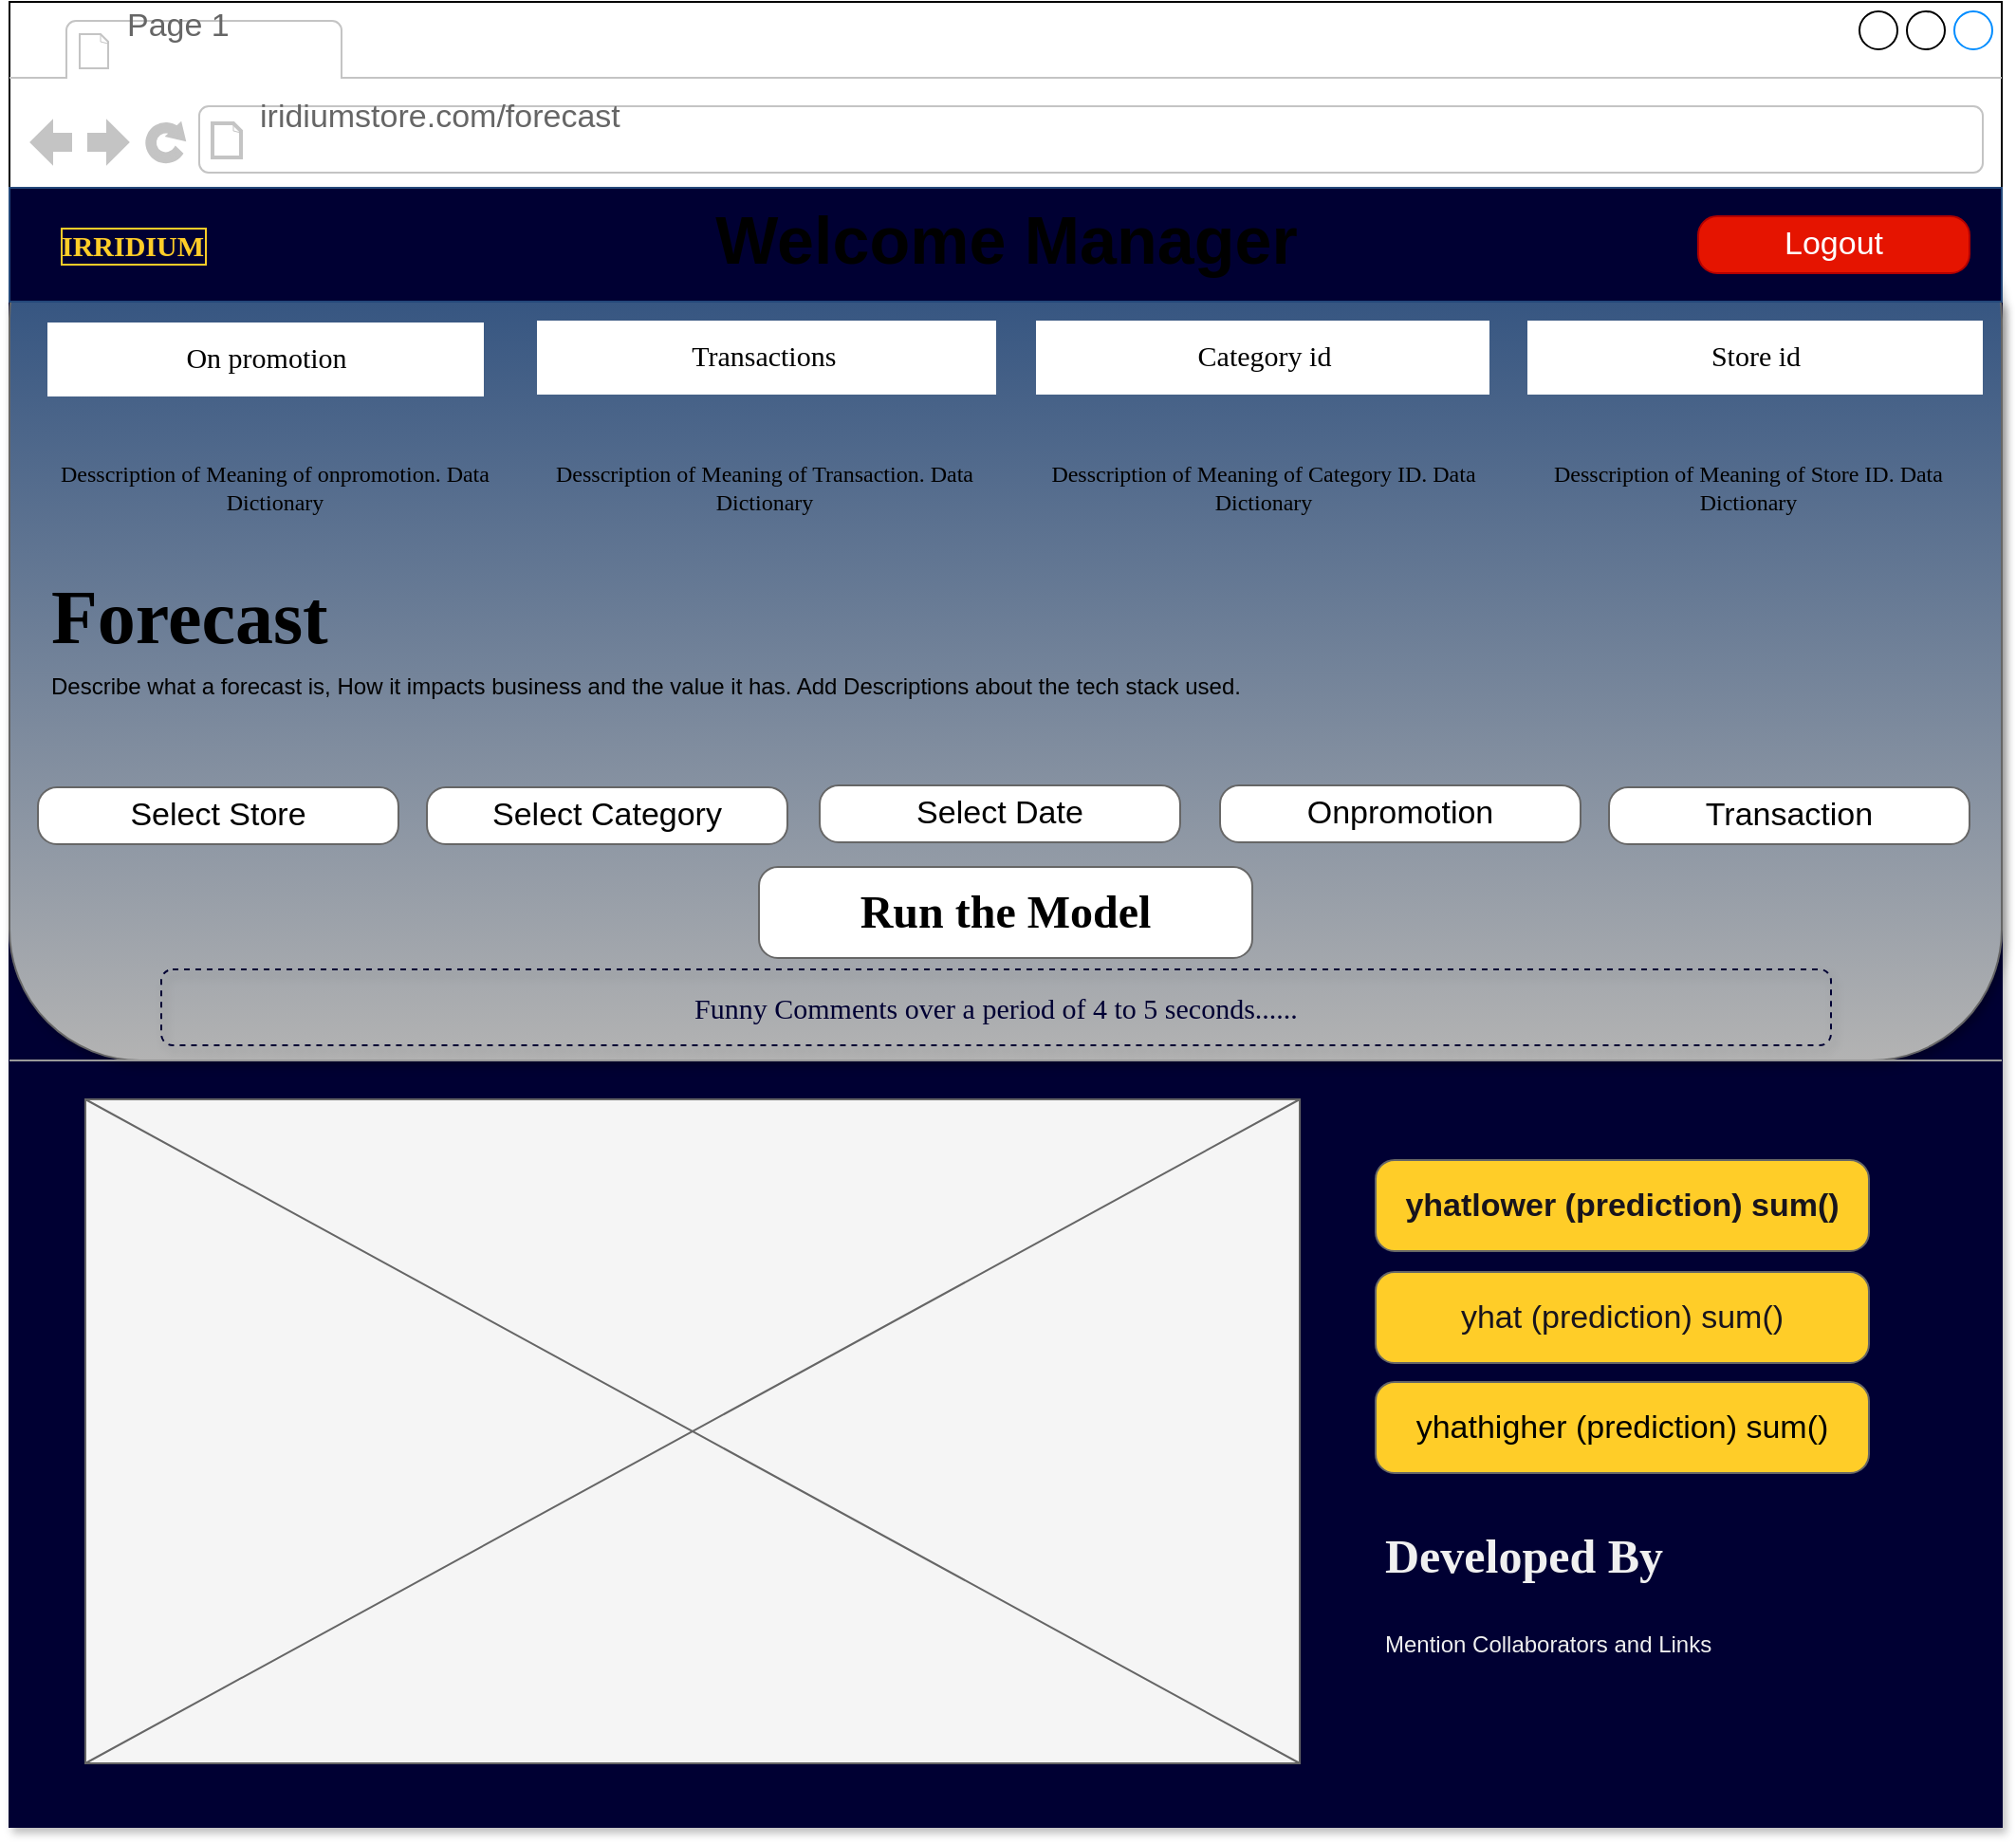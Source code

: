 <mxfile pages="2">
    <diagram name="Page-1" id="2cc2dc42-3aac-f2a9-1cec-7a8b7cbee084">
        <mxGraphModel dx="1264" dy="2205" grid="1" gridSize="10" guides="1" tooltips="1" connect="1" arrows="1" fold="1" page="1" pageScale="1" pageWidth="1100" pageHeight="850" background="#ffffff" math="0" shadow="0">
            <root>
                <mxCell id="0"/>
                <mxCell id="1" parent="0"/>
                <mxCell id="7026571954dc6520-1" value="" style="strokeWidth=1;shadow=0;dashed=0;align=center;html=1;shape=mxgraph.mockup.containers.browserWindow;rSize=0;mainText=,;recursiveResize=0;rounded=0;labelBackgroundColor=none;fontFamily=Verdana;fontSize=12;fillColor=default;fillStyle=auto;aspect=fixed;" parent="1" vertex="1">
                    <mxGeometry x="25" y="-906" width="1050" height="962" as="geometry"/>
                </mxCell>
                <mxCell id="7" value="" style="rounded=0;whiteSpace=wrap;html=1;shadow=1;fillStyle=auto;strokeColor=#000033;fontFamily=Verdana;fontSize=24;fontColor=#000000;fillColor=#000033;gradientColor=none;" parent="7026571954dc6520-1" vertex="1">
                    <mxGeometry y="158" width="1050" height="804" as="geometry"/>
                </mxCell>
                <mxCell id="7026571954dc6520-2" value="Page 1" style="strokeWidth=1;shadow=0;dashed=0;align=center;html=1;shape=mxgraph.mockup.containers.anchor;fontSize=17;fontColor=#666666;align=left;" parent="7026571954dc6520-1" vertex="1">
                    <mxGeometry x="60" width="110" height="26" as="geometry"/>
                </mxCell>
                <mxCell id="7026571954dc6520-3" value="iridiumstore.com/forecast" style="strokeWidth=1;shadow=0;dashed=0;align=center;html=1;shape=mxgraph.mockup.containers.anchor;rSize=0;fontSize=17;fontColor=#666666;align=left;" parent="7026571954dc6520-1" vertex="1">
                    <mxGeometry x="130" y="48" width="250" height="26" as="geometry"/>
                </mxCell>
                <mxCell id="3" value="" style="rounded=1;whiteSpace=wrap;html=1;fontFamily=Helvetica;fontSize=35;shadow=1;fillColor=#24487a;gradientColor=#b3b3b3;strokeColor=#666666;" parent="7026571954dc6520-1" vertex="1">
                    <mxGeometry y="98" width="1050" height="460" as="geometry"/>
                </mxCell>
                <mxCell id="7026571954dc6520-4" value="&lt;b style=&quot;font-size: 35px;&quot;&gt;&lt;font face=&quot;Helvetica&quot; style=&quot;font-size: 35px;&quot;&gt;Welcome Manager&lt;/font&gt;&lt;/b&gt;" style="text;html=1;points=[];align=center;verticalAlign=middle;spacingTop=-4;fontSize=35;fontFamily=Verdana;fillColor=#000033;strokeColor=#24487a;gradientColor=none;" parent="7026571954dc6520-1" vertex="1">
                    <mxGeometry y="98" width="1050" height="60" as="geometry"/>
                </mxCell>
                <mxCell id="7026571954dc6520-6" value="On promotion" style="text;html=1;points=[];align=center;verticalAlign=middle;spacingTop=-4;fontSize=15;fontFamily=Verdana;strokeColor=none;fillColor=default;" parent="7026571954dc6520-1" vertex="1">
                    <mxGeometry x="20" y="169" width="230" height="39" as="geometry"/>
                </mxCell>
                <mxCell id="7026571954dc6520-7" value="Desscription of Meaning of onpromotion. Data Dictionary" style="text;html=1;points=[];align=center;verticalAlign=middle;spacingTop=-4;fontSize=12;fontFamily=Verdana;whiteSpace=wrap;" parent="7026571954dc6520-1" vertex="1">
                    <mxGeometry x="20" y="217" width="240" height="81" as="geometry"/>
                </mxCell>
                <mxCell id="7026571954dc6520-8" value="Transactions&amp;nbsp;" style="text;html=1;points=[];align=center;verticalAlign=middle;spacingTop=-4;fontSize=15;fontFamily=Verdana;fillColor=default;" parent="7026571954dc6520-1" vertex="1">
                    <mxGeometry x="278" y="168" width="242" height="39" as="geometry"/>
                </mxCell>
                <mxCell id="7026571954dc6520-9" value="Desscription of Meaning of Transaction. Data Dictionary" style="text;html=1;points=[];align=center;verticalAlign=middle;spacingTop=-4;fontSize=12;fontFamily=Verdana;whiteSpace=wrap;" parent="7026571954dc6520-1" vertex="1">
                    <mxGeometry x="278" y="217" width="240" height="81" as="geometry"/>
                </mxCell>
                <mxCell id="7026571954dc6520-10" value="Category id" style="text;html=1;points=[];align=center;verticalAlign=middle;spacingTop=-4;fontSize=15;fontFamily=Verdana;fillColor=default;" parent="7026571954dc6520-1" vertex="1">
                    <mxGeometry x="541" y="168" width="239" height="39" as="geometry"/>
                </mxCell>
                <mxCell id="7026571954dc6520-11" value="Desscription of Meaning of Category ID. Data Dictionary" style="text;html=1;points=[];align=center;verticalAlign=middle;spacingTop=-4;fontSize=12;fontFamily=Verdana;whiteSpace=wrap;" parent="7026571954dc6520-1" vertex="1">
                    <mxGeometry x="541" y="217" width="240" height="81" as="geometry"/>
                </mxCell>
                <mxCell id="7026571954dc6520-21" value="" style="verticalLabelPosition=bottom;shadow=0;dashed=0;align=center;html=1;verticalAlign=top;strokeWidth=1;shape=mxgraph.mockup.markup.line;strokeColor=#999999;rounded=0;labelBackgroundColor=none;fillColor=#ffffff;fontFamily=Verdana;fontSize=12;fontColor=#000000;" parent="7026571954dc6520-1" vertex="1">
                    <mxGeometry y="548" width="1050" height="20" as="geometry"/>
                </mxCell>
                <mxCell id="H3tESAlnQBp0LrKpa-Sj-9" value="Store id" style="text;html=1;points=[];align=center;verticalAlign=middle;spacingTop=-4;fontSize=15;fontFamily=Verdana;fillColor=default;" parent="7026571954dc6520-1" vertex="1">
                    <mxGeometry x="800" y="168" width="240" height="39" as="geometry"/>
                </mxCell>
                <mxCell id="H3tESAlnQBp0LrKpa-Sj-10" value="Desscription of Meaning of Store ID. Data Dictionary" style="text;html=1;points=[];align=center;verticalAlign=middle;spacingTop=-4;fontSize=12;fontFamily=Verdana;whiteSpace=wrap;" parent="7026571954dc6520-1" vertex="1">
                    <mxGeometry x="800" y="217" width="233" height="81" as="geometry"/>
                </mxCell>
                <mxCell id="H3tESAlnQBp0LrKpa-Sj-11" value="Logout" style="strokeWidth=1;shadow=0;dashed=0;align=center;html=1;shape=mxgraph.mockup.buttons.button;strokeColor=#B20000;mainText=;buttonStyle=round;fontSize=17;fontStyle=0;fillColor=#e51400;whiteSpace=wrap;rounded=0;labelBackgroundColor=none;fontColor=#ffffff;" parent="7026571954dc6520-1" vertex="1">
                    <mxGeometry x="890" y="113" width="143" height="30" as="geometry"/>
                </mxCell>
                <mxCell id="H3tESAlnQBp0LrKpa-Sj-7" value="yhatlower (prediction) sum()" style="strokeWidth=1;shadow=0;dashed=0;align=center;html=1;shape=mxgraph.mockup.buttons.button;strokeColor=#666666;mainText=;buttonStyle=round;fontSize=17;fontStyle=1;fillColor=#ffcd28;whiteSpace=wrap;rounded=0;labelBackgroundColor=none;fontColor=#18141d;" parent="7026571954dc6520-1" vertex="1">
                    <mxGeometry x="720" y="610.5" width="260" height="48" as="geometry"/>
                </mxCell>
                <mxCell id="H3tESAlnQBp0LrKpa-Sj-6" value="yhat (prediction) sum()" style="strokeWidth=1;shadow=0;dashed=0;align=center;html=1;shape=mxgraph.mockup.buttons.button;strokeColor=#666666;mainText=;buttonStyle=round;fontSize=17;fontStyle=0;fillColor=#ffcd28;whiteSpace=wrap;rounded=0;labelBackgroundColor=none;fontColor=#18141d;" parent="7026571954dc6520-1" vertex="1">
                    <mxGeometry x="720" y="669.5" width="260" height="48" as="geometry"/>
                </mxCell>
                <mxCell id="H3tESAlnQBp0LrKpa-Sj-8" value="yhathigher (prediction) sum()" style="strokeWidth=1;shadow=0;dashed=0;align=center;html=1;shape=mxgraph.mockup.buttons.button;strokeColor=#666666;mainText=;buttonStyle=round;fontSize=17;fontStyle=0;fillColor=#ffcd28;whiteSpace=wrap;rounded=0;labelBackgroundColor=none;fontColor=#000000;" parent="7026571954dc6520-1" vertex="1">
                    <mxGeometry x="720" y="727.5" width="260" height="48" as="geometry"/>
                </mxCell>
                <mxCell id="7026571954dc6520-22" value="" style="verticalLabelPosition=bottom;shadow=0;dashed=0;align=center;html=1;verticalAlign=top;strokeWidth=1;shape=mxgraph.mockup.graphics.simpleIcon;strokeColor=#666666;fillColor=#f5f5f5;rounded=0;labelBackgroundColor=none;fontFamily=Verdana;fontSize=12;fontColor=#333333;fillStyle=auto;" parent="7026571954dc6520-1" vertex="1">
                    <mxGeometry x="40" y="578.5" width="640" height="350" as="geometry"/>
                </mxCell>
                <mxCell id="H3tESAlnQBp0LrKpa-Sj-1" value="Run the Model" style="strokeWidth=1;shadow=0;dashed=0;align=center;html=1;shape=mxgraph.mockup.buttons.button;strokeColor=#666666;mainText=;buttonStyle=round;fontSize=24;fontStyle=1;fillColor=default;whiteSpace=wrap;rounded=0;labelBackgroundColor=none;fontFamily=Verdana;" parent="7026571954dc6520-1" vertex="1">
                    <mxGeometry x="395" y="456" width="260" height="48" as="geometry"/>
                </mxCell>
                <mxCell id="7026571954dc6520-18" value="Select Store" style="strokeWidth=1;shadow=0;dashed=0;align=center;html=1;shape=mxgraph.mockup.buttons.button;strokeColor=#666666;mainText=;buttonStyle=round;fontSize=17;fontStyle=0;fillColor=default;whiteSpace=wrap;rounded=0;labelBackgroundColor=none;" parent="7026571954dc6520-1" vertex="1">
                    <mxGeometry x="15" y="414" width="190" height="30" as="geometry"/>
                </mxCell>
                <mxCell id="7026571954dc6520-19" value="Select Category" style="strokeWidth=1;shadow=0;dashed=0;align=center;html=1;shape=mxgraph.mockup.buttons.button;strokeColor=#666666;mainText=;buttonStyle=round;fontSize=17;fontStyle=0;fillColor=default;whiteSpace=wrap;rounded=0;labelBackgroundColor=none;" parent="7026571954dc6520-1" vertex="1">
                    <mxGeometry x="220" y="414" width="190" height="30" as="geometry"/>
                </mxCell>
                <mxCell id="H3tESAlnQBp0LrKpa-Sj-2" value="Select Date" style="strokeWidth=1;shadow=0;dashed=0;align=center;html=1;shape=mxgraph.mockup.buttons.button;strokeColor=#666666;mainText=;buttonStyle=round;fontSize=17;fontStyle=0;fillColor=default;whiteSpace=wrap;rounded=0;labelBackgroundColor=none;" parent="7026571954dc6520-1" vertex="1">
                    <mxGeometry x="427" y="413" width="190" height="30" as="geometry"/>
                </mxCell>
                <mxCell id="H3tESAlnQBp0LrKpa-Sj-3" value="Onpromotion" style="strokeWidth=1;shadow=0;dashed=0;align=center;html=1;shape=mxgraph.mockup.buttons.button;strokeColor=#666666;mainText=;buttonStyle=round;fontSize=17;fontStyle=0;fillColor=default;whiteSpace=wrap;rounded=0;labelBackgroundColor=none;" parent="7026571954dc6520-1" vertex="1">
                    <mxGeometry x="638" y="413" width="190" height="30" as="geometry"/>
                </mxCell>
                <mxCell id="H3tESAlnQBp0LrKpa-Sj-4" value="Transaction" style="strokeWidth=1;shadow=0;dashed=0;align=center;html=1;shape=mxgraph.mockup.buttons.button;strokeColor=#666666;mainText=;buttonStyle=round;fontSize=17;fontStyle=0;fillColor=default;whiteSpace=wrap;rounded=0;labelBackgroundColor=none;" parent="7026571954dc6520-1" vertex="1">
                    <mxGeometry x="843" y="414" width="190" height="30" as="geometry"/>
                </mxCell>
                <mxCell id="7026571954dc6520-17" value="Describe what a forecast is, How it impacts business and the value it has. Add Descriptions about the tech stack used.&amp;nbsp;" style="text;spacingTop=-5;whiteSpace=wrap;html=1;align=left;fontSize=12;fontFamily=Helvetica;fillColor=none;strokeColor=none;rounded=0;shadow=1;labelBackgroundColor=none;" parent="7026571954dc6520-1" vertex="1">
                    <mxGeometry x="20" y="352" width="1010" height="40" as="geometry"/>
                </mxCell>
                <mxCell id="7026571954dc6520-16" value="Forecast" style="text;html=1;points=[];align=left;verticalAlign=top;spacingTop=-4;fontSize=40;fontFamily=Verdana;fontStyle=1" parent="7026571954dc6520-1" vertex="1">
                    <mxGeometry x="20" y="298" width="240" height="48" as="geometry"/>
                </mxCell>
                <mxCell id="8" value="&lt;h1 style=&quot;&quot;&gt;&lt;span style=&quot;color: rgb(240, 240, 240);&quot;&gt;&lt;font style=&quot;font-size: 25px;&quot;&gt;Developed By&lt;/font&gt;&lt;/span&gt;&lt;/h1&gt;&lt;h1 style=&quot;font-size: 15px;&quot;&gt;&lt;span style=&quot;color: rgb(240, 240, 240); font-family: Helvetica; font-size: 12px; font-weight: 400;&quot;&gt;Mention Collaborators and Links&lt;/span&gt;&lt;br&gt;&lt;/h1&gt;" style="text;html=1;strokeColor=none;fillColor=none;spacing=5;spacingTop=-20;whiteSpace=wrap;overflow=hidden;rounded=0;shadow=1;fillStyle=auto;fontFamily=Verdana;fontSize=15;fontColor=#FFFFFF;verticalAlign=top;" parent="7026571954dc6520-1" vertex="1">
                    <mxGeometry x="720" y="790" width="260" height="130" as="geometry"/>
                </mxCell>
                <mxCell id="9" value="&lt;b style=&quot;&quot;&gt;IRRIDIUM&lt;/b&gt;" style="text;html=1;strokeColor=none;fillColor=none;align=center;verticalAlign=middle;whiteSpace=wrap;rounded=0;shadow=1;fillStyle=auto;fontFamily=Verdana;fontSize=15;fontColor=#ffcd28;labelBorderColor=#ffcd28;" parent="7026571954dc6520-1" vertex="1">
                    <mxGeometry x="10" y="108" width="110" height="40" as="geometry"/>
                </mxCell>
                <mxCell id="10" value="&lt;font color=&quot;#000033&quot;&gt;Funny Comments over a period of 4 to 5 seconds......&lt;/font&gt;" style="rounded=1;whiteSpace=wrap;html=1;shadow=1;labelBorderColor=none;fillStyle=auto;fontFamily=Verdana;fontSize=15;fillColor=none;strokeColor=#000033;strokeWidth=1;dashed=1;" parent="7026571954dc6520-1" vertex="1">
                    <mxGeometry x="80" y="510" width="880" height="40" as="geometry"/>
                </mxCell>
            </root>
        </mxGraphModel>
    </diagram>
    <diagram id="VAjMeTGEbY6Bo9RU6OOV" name="Page-2">
        <mxGraphModel dx="1489" dy="1936" grid="1" gridSize="10" guides="1" tooltips="1" connect="1" arrows="1" fold="1" page="1" pageScale="1" pageWidth="850" pageHeight="1100" math="0" shadow="0">
            <root>
                <mxCell id="0"/>
                <mxCell id="1" parent="0"/>
                <mxCell id="O-Yhv5VhXORXhV9MdqMi-1" value="" style="strokeWidth=1;shadow=0;dashed=0;align=center;html=1;shape=mxgraph.mockup.containers.browserWindow;rSize=0;strokeColor=#666666;mainText=,;recursiveResize=0;rounded=0;labelBackgroundColor=none;fontFamily=Verdana;fontSize=12" vertex="1" parent="1">
                    <mxGeometry x="130" y="-50" width="1050" height="820" as="geometry"/>
                </mxCell>
                <mxCell id="O-Yhv5VhXORXhV9MdqMi-2" value="Page 1" style="strokeWidth=1;shadow=0;dashed=0;align=center;html=1;shape=mxgraph.mockup.containers.anchor;fontSize=17;fontColor=#666666;align=left;" vertex="1" parent="O-Yhv5VhXORXhV9MdqMi-1">
                    <mxGeometry x="60" y="12" width="110" height="26" as="geometry"/>
                </mxCell>
                <mxCell id="O-Yhv5VhXORXhV9MdqMi-3" value="iridiumstore.com/forecast" style="strokeWidth=1;shadow=0;dashed=0;align=center;html=1;shape=mxgraph.mockup.containers.anchor;rSize=0;fontSize=17;fontColor=#666666;align=left;" vertex="1" parent="O-Yhv5VhXORXhV9MdqMi-1">
                    <mxGeometry x="130" y="60" width="250" height="26" as="geometry"/>
                </mxCell>
                <mxCell id="O-Yhv5VhXORXhV9MdqMi-4" value="Welcome Manager" style="text;html=1;points=[];align=left;verticalAlign=top;spacingTop=-4;fontSize=30;fontFamily=Verdana" vertex="1" parent="O-Yhv5VhXORXhV9MdqMi-1">
                    <mxGeometry x="371" y="114" width="340" height="50" as="geometry"/>
                </mxCell>
                <mxCell id="O-Yhv5VhXORXhV9MdqMi-5" value="On promotion defiinition" style="text;html=1;points=[];align=left;verticalAlign=top;spacingTop=-4;fontSize=15;fontFamily=Verdana" vertex="1" parent="O-Yhv5VhXORXhV9MdqMi-1">
                    <mxGeometry x="20" y="189" width="170" height="30" as="geometry"/>
                </mxCell>
                <mxCell id="O-Yhv5VhXORXhV9MdqMi-6" value="Some default text to fill some space, and&amp;nbsp;&lt;span&gt;something more so there is more text&lt;/span&gt;" style="text;html=1;points=[];align=left;verticalAlign=top;spacingTop=-4;fontSize=12;fontFamily=Verdana;whiteSpace=wrap;" vertex="1" parent="O-Yhv5VhXORXhV9MdqMi-1">
                    <mxGeometry x="20" y="229" width="240" height="40" as="geometry"/>
                </mxCell>
                <mxCell id="O-Yhv5VhXORXhV9MdqMi-7" value="Nbr of Transactions&amp;nbsp;" style="text;html=1;points=[];align=left;verticalAlign=top;spacingTop=-4;fontSize=15;fontFamily=Verdana" vertex="1" parent="O-Yhv5VhXORXhV9MdqMi-1">
                    <mxGeometry x="278" y="189" width="170" height="30" as="geometry"/>
                </mxCell>
                <mxCell id="O-Yhv5VhXORXhV9MdqMi-8" value="Some default text to fill some space, and&amp;nbsp;&lt;span&gt;something more so there is more text&lt;/span&gt;" style="text;html=1;points=[];align=left;verticalAlign=top;spacingTop=-4;fontSize=12;fontFamily=Verdana;whiteSpace=wrap;" vertex="1" parent="O-Yhv5VhXORXhV9MdqMi-1">
                    <mxGeometry x="278" y="229" width="240" height="40" as="geometry"/>
                </mxCell>
                <mxCell id="O-Yhv5VhXORXhV9MdqMi-9" value="Category id" style="text;html=1;points=[];align=left;verticalAlign=top;spacingTop=-4;fontSize=15;fontFamily=Verdana" vertex="1" parent="O-Yhv5VhXORXhV9MdqMi-1">
                    <mxGeometry x="541" y="189" width="170" height="30" as="geometry"/>
                </mxCell>
                <mxCell id="O-Yhv5VhXORXhV9MdqMi-10" value="Some default text to fill some space, and&amp;nbsp;&lt;span&gt;something more so there is more text&lt;/span&gt;" style="text;html=1;points=[];align=left;verticalAlign=top;spacingTop=-4;fontSize=12;fontFamily=Verdana;whiteSpace=wrap;" vertex="1" parent="O-Yhv5VhXORXhV9MdqMi-1">
                    <mxGeometry x="541" y="229" width="240" height="40" as="geometry"/>
                </mxCell>
                <mxCell id="O-Yhv5VhXORXhV9MdqMi-11" value="" style="edgeStyle=orthogonalEdgeStyle;rounded=0;orthogonalLoop=1;jettySize=auto;html=1;" edge="1" parent="O-Yhv5VhXORXhV9MdqMi-1" source="O-Yhv5VhXORXhV9MdqMi-12" target="O-Yhv5VhXORXhV9MdqMi-10">
                    <mxGeometry relative="1" as="geometry"/>
                </mxCell>
                <mxCell id="O-Yhv5VhXORXhV9MdqMi-12" value="" style="verticalLabelPosition=bottom;shadow=0;dashed=0;align=center;html=1;verticalAlign=top;strokeWidth=1;shape=mxgraph.mockup.markup.line;strokeColor=#999999;rounded=0;labelBackgroundColor=none;fillColor=#ffffff;fontFamily=Verdana;fontSize=12;fontColor=#000000;" vertex="1" parent="O-Yhv5VhXORXhV9MdqMi-1">
                    <mxGeometry y="304" width="1050" height="20" as="geometry"/>
                </mxCell>
                <mxCell id="O-Yhv5VhXORXhV9MdqMi-13" value="Forecast" style="text;html=1;points=[];align=left;verticalAlign=top;spacingTop=-4;fontSize=15;fontFamily=Verdana" vertex="1" parent="O-Yhv5VhXORXhV9MdqMi-1">
                    <mxGeometry x="20" y="328" width="170" height="30" as="geometry"/>
                </mxCell>
                <mxCell id="O-Yhv5VhXORXhV9MdqMi-14" value="Lorem ipsum dolor sit amet, consectetur adipisicing elit, sed do eiusmod tempor incididunt ut labore et dolore magna aliqua. Ut enim ad minim veniam, quis nostrud exercitation ullamco laboris nisi ut aliquip ex ea commodo consequat. Duis aute irure dolor in reprehenderit in voluptate velit esse cillum dolore eu fugiat nulla pariatur. Excepteur sint occaecat cupidatat non proident, sunt in culpa qui officia deserunt mollit anim id est laborum." style="text;spacingTop=-5;whiteSpace=wrap;html=1;align=left;fontSize=12;fontFamily=Helvetica;fillColor=none;strokeColor=none;rounded=0;shadow=1;labelBackgroundColor=none;" vertex="1" parent="O-Yhv5VhXORXhV9MdqMi-1">
                    <mxGeometry x="20" y="372" width="1010" height="40" as="geometry"/>
                </mxCell>
                <mxCell id="O-Yhv5VhXORXhV9MdqMi-15" value="Select Store" style="strokeWidth=1;shadow=0;dashed=0;align=center;html=1;shape=mxgraph.mockup.buttons.button;strokeColor=#666666;mainText=;buttonStyle=round;fontSize=17;fontStyle=0;fillColor=none;whiteSpace=wrap;rounded=0;labelBackgroundColor=none;" vertex="1" parent="O-Yhv5VhXORXhV9MdqMi-1">
                    <mxGeometry x="15" y="447" width="190" height="30" as="geometry"/>
                </mxCell>
                <mxCell id="O-Yhv5VhXORXhV9MdqMi-16" value="Select Category" style="strokeWidth=1;shadow=0;dashed=0;align=center;html=1;shape=mxgraph.mockup.buttons.button;strokeColor=#666666;mainText=;buttonStyle=round;fontSize=17;fontStyle=0;fillColor=none;whiteSpace=wrap;rounded=0;labelBackgroundColor=none;" vertex="1" parent="O-Yhv5VhXORXhV9MdqMi-1">
                    <mxGeometry x="220" y="447" width="190" height="30" as="geometry"/>
                </mxCell>
                <mxCell id="O-Yhv5VhXORXhV9MdqMi-17" value="" style="verticalLabelPosition=bottom;shadow=0;dashed=0;align=center;html=1;verticalAlign=top;strokeWidth=1;shape=mxgraph.mockup.markup.line;strokeColor=#999999;rounded=0;labelBackgroundColor=none;fillColor=#ffffff;fontFamily=Verdana;fontSize=12;fontColor=#000000;" vertex="1" parent="O-Yhv5VhXORXhV9MdqMi-1">
                    <mxGeometry y="560" width="1050" height="20" as="geometry"/>
                </mxCell>
                <mxCell id="O-Yhv5VhXORXhV9MdqMi-18" value="" style="verticalLabelPosition=bottom;shadow=0;dashed=0;align=center;html=1;verticalAlign=top;strokeWidth=1;shape=mxgraph.mockup.graphics.simpleIcon;strokeColor=#999999;fillColor=#ffffff;rounded=0;labelBackgroundColor=none;fontFamily=Verdana;fontSize=12;fontColor=#000000;" vertex="1" parent="O-Yhv5VhXORXhV9MdqMi-1">
                    <mxGeometry x="15" y="580" width="705" height="230" as="geometry"/>
                </mxCell>
                <mxCell id="O-Yhv5VhXORXhV9MdqMi-19" value="Forecast" style="strokeWidth=1;shadow=0;dashed=0;align=center;html=1;shape=mxgraph.mockup.buttons.button;strokeColor=#666666;mainText=;buttonStyle=round;fontSize=17;fontStyle=0;fillColor=none;whiteSpace=wrap;rounded=0;labelBackgroundColor=none;" vertex="1" parent="O-Yhv5VhXORXhV9MdqMi-1">
                    <mxGeometry x="395" y="502" width="260" height="48" as="geometry"/>
                </mxCell>
                <mxCell id="O-Yhv5VhXORXhV9MdqMi-20" value="Select Date" style="strokeWidth=1;shadow=0;dashed=0;align=center;html=1;shape=mxgraph.mockup.buttons.button;strokeColor=#666666;mainText=;buttonStyle=round;fontSize=17;fontStyle=0;fillColor=none;whiteSpace=wrap;rounded=0;labelBackgroundColor=none;" vertex="1" parent="O-Yhv5VhXORXhV9MdqMi-1">
                    <mxGeometry x="427" y="446" width="190" height="30" as="geometry"/>
                </mxCell>
                <mxCell id="O-Yhv5VhXORXhV9MdqMi-21" value="Onpromotion" style="strokeWidth=1;shadow=0;dashed=0;align=center;html=1;shape=mxgraph.mockup.buttons.button;strokeColor=#666666;mainText=;buttonStyle=round;fontSize=17;fontStyle=0;fillColor=none;whiteSpace=wrap;rounded=0;labelBackgroundColor=none;" vertex="1" parent="O-Yhv5VhXORXhV9MdqMi-1">
                    <mxGeometry x="638" y="446" width="190" height="30" as="geometry"/>
                </mxCell>
                <mxCell id="O-Yhv5VhXORXhV9MdqMi-22" value="Transaction" style="strokeWidth=1;shadow=0;dashed=0;align=center;html=1;shape=mxgraph.mockup.buttons.button;strokeColor=#666666;mainText=;buttonStyle=round;fontSize=17;fontStyle=0;fillColor=none;whiteSpace=wrap;rounded=0;labelBackgroundColor=none;" vertex="1" parent="O-Yhv5VhXORXhV9MdqMi-1">
                    <mxGeometry x="843" y="447" width="190" height="30" as="geometry"/>
                </mxCell>
                <mxCell id="O-Yhv5VhXORXhV9MdqMi-23" value="yhat (prediction) sum()" style="strokeWidth=1;shadow=0;dashed=0;align=center;html=1;shape=mxgraph.mockup.buttons.button;strokeColor=#666666;mainText=;buttonStyle=round;fontSize=17;fontStyle=0;fillColor=none;whiteSpace=wrap;rounded=0;labelBackgroundColor=none;" vertex="1" parent="O-Yhv5VhXORXhV9MdqMi-1">
                    <mxGeometry x="760" y="590" width="260" height="48" as="geometry"/>
                </mxCell>
                <mxCell id="O-Yhv5VhXORXhV9MdqMi-24" value="yhatlower (prediction) sum()" style="strokeWidth=1;shadow=0;dashed=0;align=center;html=1;shape=mxgraph.mockup.buttons.button;strokeColor=#666666;mainText=;buttonStyle=round;fontSize=17;fontStyle=0;fillColor=none;whiteSpace=wrap;rounded=0;labelBackgroundColor=none;" vertex="1" parent="O-Yhv5VhXORXhV9MdqMi-1">
                    <mxGeometry x="760" y="660" width="260" height="48" as="geometry"/>
                </mxCell>
                <mxCell id="O-Yhv5VhXORXhV9MdqMi-25" value="yhatlower (prediction) sum()" style="strokeWidth=1;shadow=0;dashed=0;align=center;html=1;shape=mxgraph.mockup.buttons.button;strokeColor=#666666;mainText=;buttonStyle=round;fontSize=17;fontStyle=0;fillColor=none;whiteSpace=wrap;rounded=0;labelBackgroundColor=none;" vertex="1" parent="O-Yhv5VhXORXhV9MdqMi-1">
                    <mxGeometry x="760" y="730" width="260" height="48" as="geometry"/>
                </mxCell>
                <mxCell id="O-Yhv5VhXORXhV9MdqMi-26" value="Store id" style="text;html=1;points=[];align=left;verticalAlign=top;spacingTop=-4;fontSize=15;fontFamily=Verdana" vertex="1" parent="O-Yhv5VhXORXhV9MdqMi-1">
                    <mxGeometry x="793" y="189" width="170" height="30" as="geometry"/>
                </mxCell>
                <mxCell id="O-Yhv5VhXORXhV9MdqMi-27" value="Some default text to fill some space, and&amp;nbsp;&lt;span&gt;something more so there is more text&lt;/span&gt;" style="text;html=1;points=[];align=left;verticalAlign=top;spacingTop=-4;fontSize=12;fontFamily=Verdana;whiteSpace=wrap;" vertex="1" parent="O-Yhv5VhXORXhV9MdqMi-1">
                    <mxGeometry x="793" y="229" width="240" height="40" as="geometry"/>
                </mxCell>
                <mxCell id="O-Yhv5VhXORXhV9MdqMi-28" value="Logout" style="strokeWidth=1;shadow=0;dashed=0;align=center;html=1;shape=mxgraph.mockup.buttons.button;strokeColor=#666666;mainText=;buttonStyle=round;fontSize=17;fontStyle=0;fillColor=none;whiteSpace=wrap;rounded=0;labelBackgroundColor=none;" vertex="1" parent="O-Yhv5VhXORXhV9MdqMi-1">
                    <mxGeometry x="920" y="122" width="110" height="30" as="geometry"/>
                </mxCell>
                <mxCell id="O-Yhv5VhXORXhV9MdqMi-29" value="" style="shape=delay;whiteSpace=wrap;html=1;" vertex="1" parent="O-Yhv5VhXORXhV9MdqMi-1">
                    <mxGeometry x="20" y="120" width="110" height="40" as="geometry"/>
                </mxCell>
            </root>
        </mxGraphModel>
    </diagram>
</mxfile>
